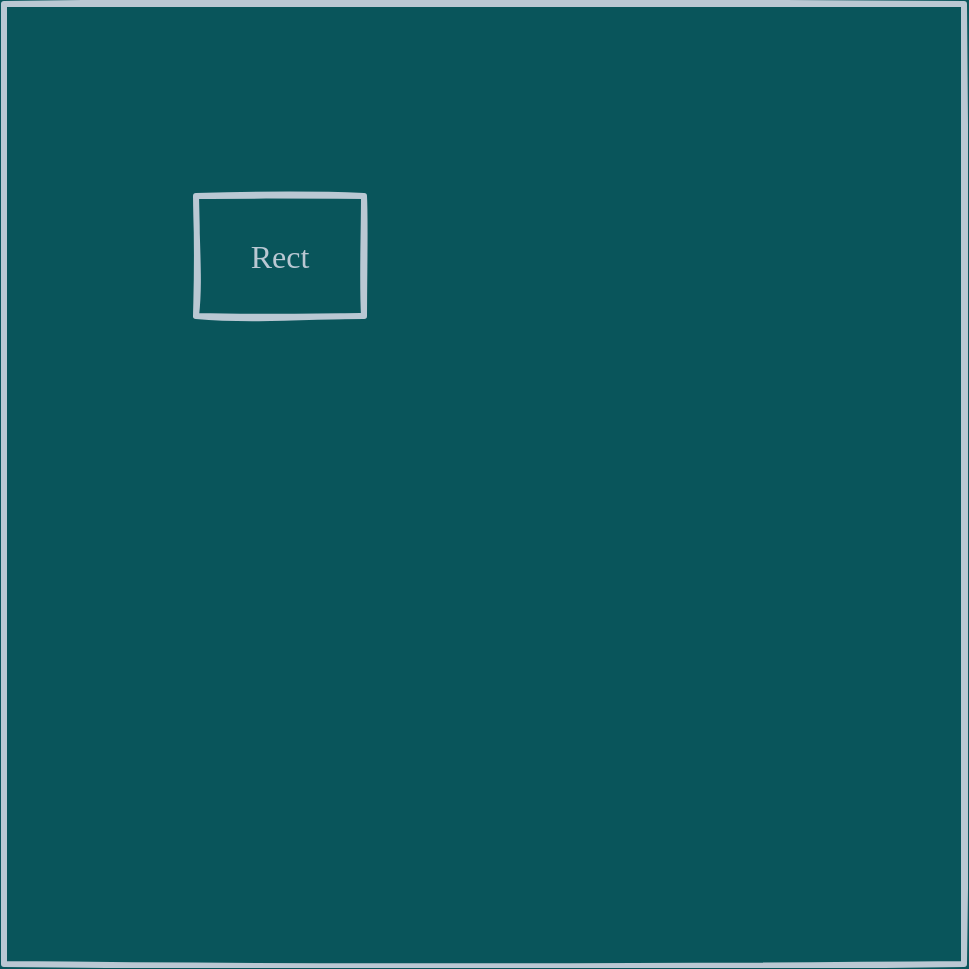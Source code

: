 <mxfile version="13.5.1" type="device"><diagram id="hc7V4qbRaWCEMIKEpiR5" name="Page-1"><mxGraphModel dx="1103" dy="710" grid="1" gridSize="12" guides="1" tooltips="1" connect="1" arrows="1" fold="1" page="1" pageScale="1" pageWidth="827" pageHeight="1169" background="#09555B" math="0" shadow="0"><root><mxCell id="0"/><mxCell id="1" parent="0"/><mxCell id="BQasJ47GBTiTWV1t7IX0-16" value="&lt;font color=&quot;#bac8d3&quot; face=&quot;Comic Sans MS&quot;&gt;&lt;span style=&quot;font-size: 16px&quot;&gt;&lt;br&gt;&lt;/span&gt;&lt;/font&gt;" style="whiteSpace=wrap;html=1;shadow=0;fontColor=#182E3E;strokeColor=#BAC8D3;strokeWidth=3;fillColor=none;glass=0;sketch=1;fillWeight=4;hachureGap=8;hachureAngle=45;fillStyle=auto;labelBackgroundColor=none;" vertex="1" parent="1"><mxGeometry x="144" y="144" width="480" height="480" as="geometry"/></mxCell><mxCell id="BQasJ47GBTiTWV1t7IX0-17" value="&lt;font face=&quot;Comic Sans MS&quot;&gt;&lt;span style=&quot;font-size: 16px&quot;&gt;Rect&lt;br&gt;&lt;/span&gt;&lt;/font&gt;" style="whiteSpace=wrap;html=1;shadow=0;strokeColor=#BAC8D3;strokeWidth=3;fillColor=none;glass=0;sketch=1;fillWeight=4;hachureGap=8;hachureAngle=45;fillStyle=auto;labelBackgroundColor=none;align=center;fontColor=#BAC8D3;" vertex="1" parent="1"><mxGeometry x="240" y="240" width="84" height="60" as="geometry"/></mxCell></root></mxGraphModel></diagram></mxfile>